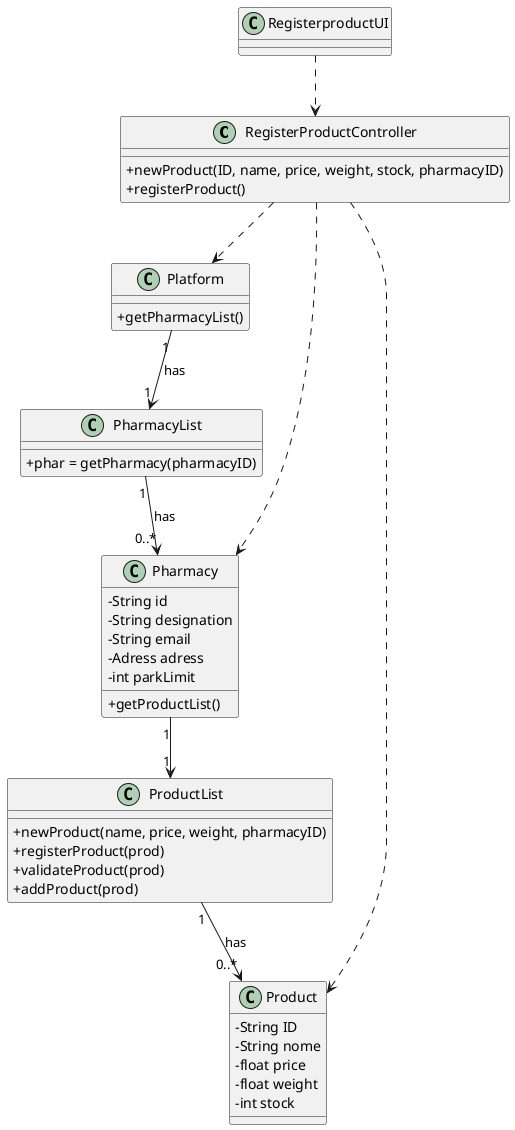 @startuml
skinparam classAttributeIconSize 0

class RegisterProductController {
    +newProduct(ID, name, price, weight, stock, pharmacyID)
    +registerProduct()
}

class RegisterproductUI {
}

class Platform {
  + getPharmacyList()
}

class PharmacyList {
	+ phar = getPharmacy(pharmacyID)
}

class Pharmacy {
  -String id
  -String designation
  -String email
  -Adress adress
  -int parkLimit
  +getProductList()
}

class ProductList {
  +newProduct(name, price, weight, pharmacyID)
  +registerProduct(prod)
  +validateProduct(prod)
  +addProduct(prod)
}

class Product {
  -String ID
  -String nome
  -float price
  -float weight
  -int stock
}


RegisterproductUI ..> RegisterProductController

RegisterProductController ..> Pharmacy
RegisterProductController ..> Platform
RegisterProductController ..> Product

Platform "1" --> "1" PharmacyList : has
PharmacyList "1" --> "0..*" Pharmacy : has
Pharmacy "1" --> "1" ProductList
ProductList "1" --> "0..*" Product : has


@enduml
